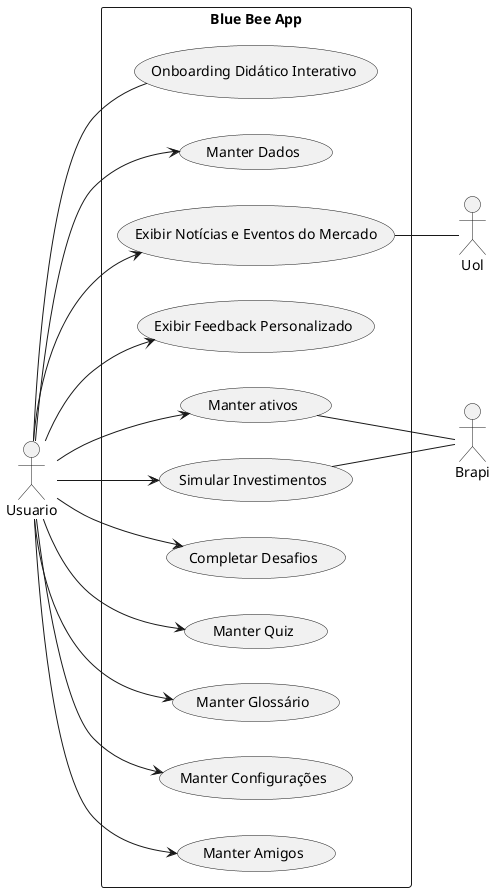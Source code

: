@startuml
left to right direction
:Usuario:

rectangle "Blue Bee App" {
    usecase "Onboarding Didático Interativo" as C1
    usecase "Manter Dados" as C2
    usecase "Exibir Notícias e Eventos do Mercado" as C3
    usecase "Exibir Feedback Personalizado" as C4
    usecase "Manter ativos" as C5
    usecase "Simular Investimentos" as C6
    usecase "Completar Desafios" as C7
    usecase "Manter Quiz" as C8
    usecase "Manter Glossário" as C9
    usecase "Manter Configurações" as C10
    usecase "Manter Amigos" as C11
}

:Uol:
:Brapi:

Usuario -- C1
Usuario --> C2
Usuario --> C3
Usuario --> C4
Usuario --> C5
Usuario --> C6
Usuario --> C7
Usuario --> C8
Usuario --> C9
Usuario --> C10
Usuario --> C11

C3 -- Uol

C5 -- Brapi
C6 -- Brapi

@enduml

